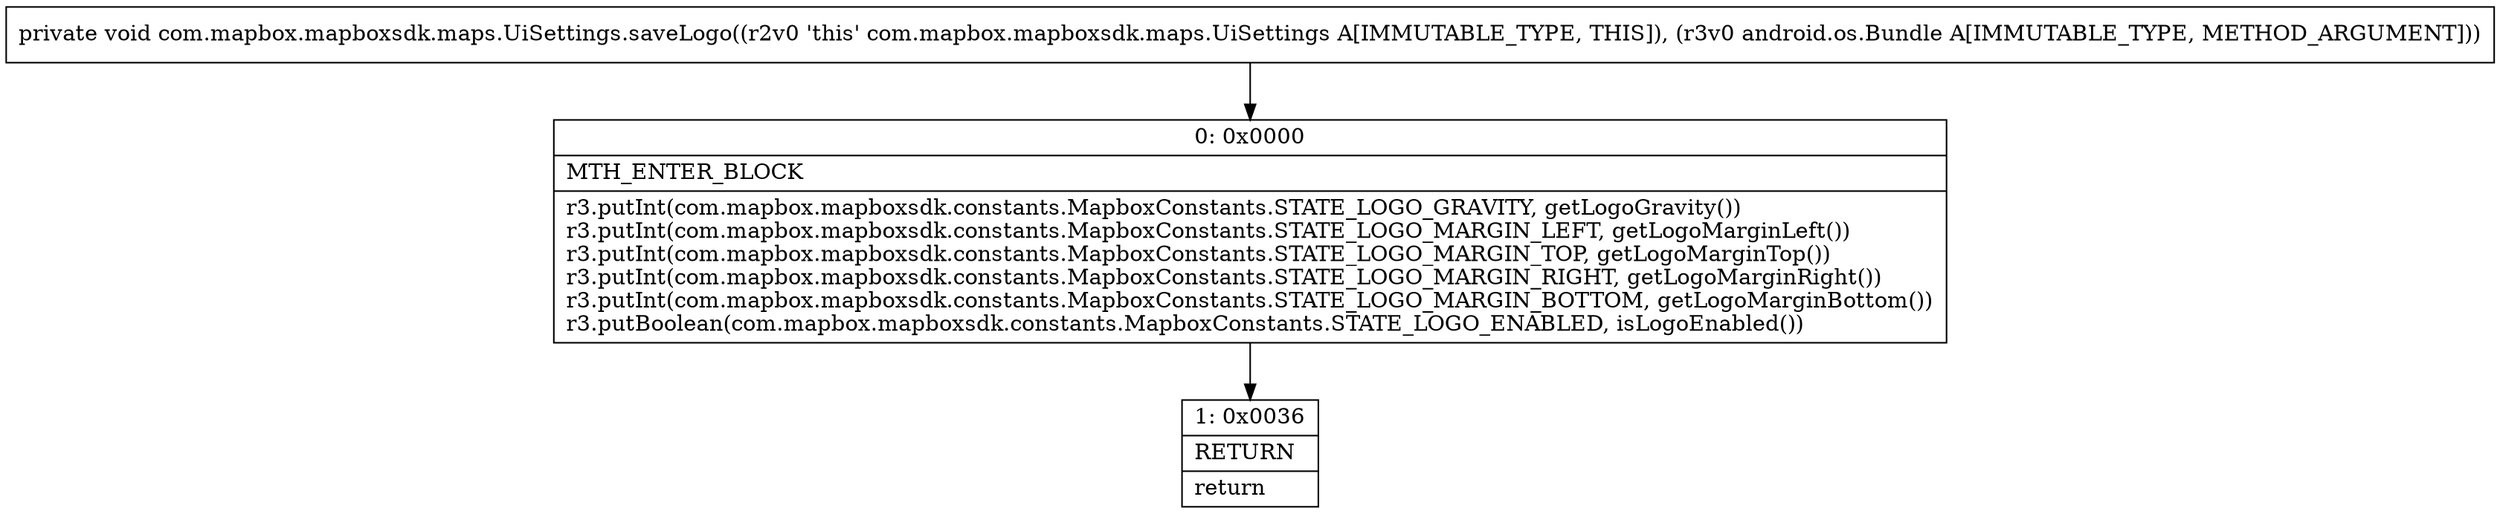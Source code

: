 digraph "CFG forcom.mapbox.mapboxsdk.maps.UiSettings.saveLogo(Landroid\/os\/Bundle;)V" {
Node_0 [shape=record,label="{0\:\ 0x0000|MTH_ENTER_BLOCK\l|r3.putInt(com.mapbox.mapboxsdk.constants.MapboxConstants.STATE_LOGO_GRAVITY, getLogoGravity())\lr3.putInt(com.mapbox.mapboxsdk.constants.MapboxConstants.STATE_LOGO_MARGIN_LEFT, getLogoMarginLeft())\lr3.putInt(com.mapbox.mapboxsdk.constants.MapboxConstants.STATE_LOGO_MARGIN_TOP, getLogoMarginTop())\lr3.putInt(com.mapbox.mapboxsdk.constants.MapboxConstants.STATE_LOGO_MARGIN_RIGHT, getLogoMarginRight())\lr3.putInt(com.mapbox.mapboxsdk.constants.MapboxConstants.STATE_LOGO_MARGIN_BOTTOM, getLogoMarginBottom())\lr3.putBoolean(com.mapbox.mapboxsdk.constants.MapboxConstants.STATE_LOGO_ENABLED, isLogoEnabled())\l}"];
Node_1 [shape=record,label="{1\:\ 0x0036|RETURN\l|return\l}"];
MethodNode[shape=record,label="{private void com.mapbox.mapboxsdk.maps.UiSettings.saveLogo((r2v0 'this' com.mapbox.mapboxsdk.maps.UiSettings A[IMMUTABLE_TYPE, THIS]), (r3v0 android.os.Bundle A[IMMUTABLE_TYPE, METHOD_ARGUMENT])) }"];
MethodNode -> Node_0;
Node_0 -> Node_1;
}

